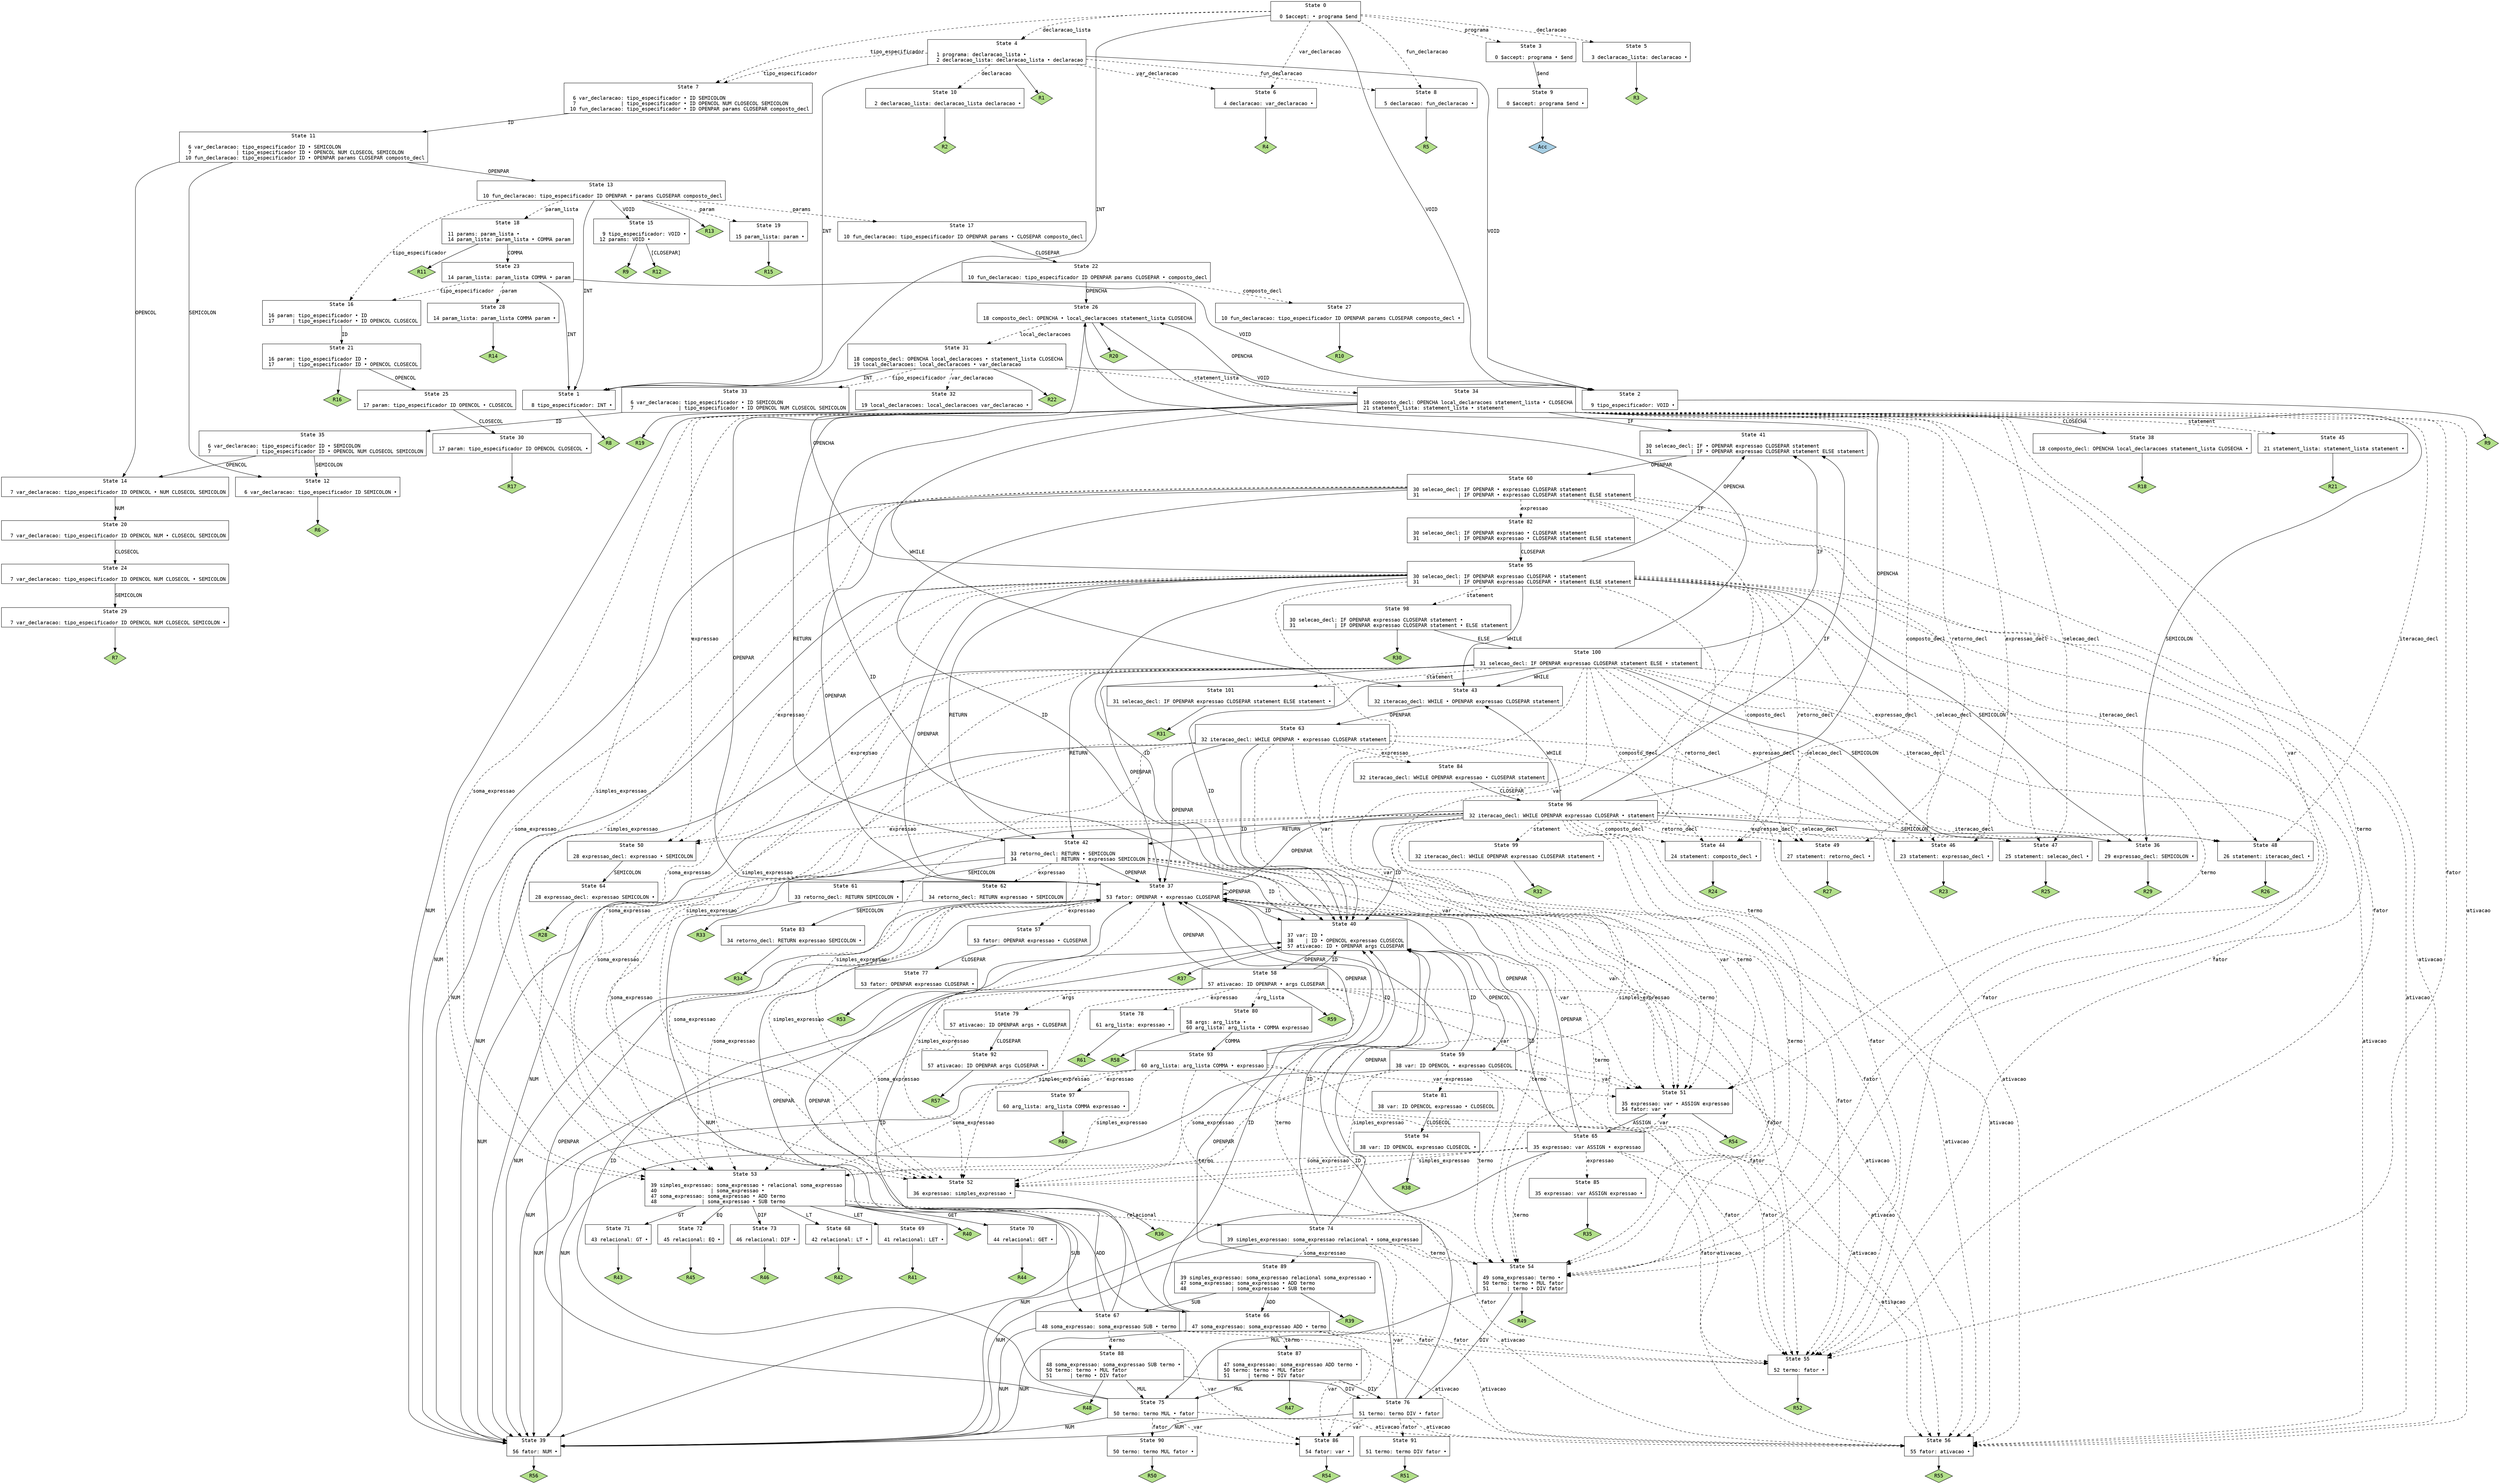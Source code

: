 // Generated by GNU Bison 3.8.2.
// Report bugs to <bug-bison@gnu.org>.
// Home page: <https://www.gnu.org/software/bison/>.

digraph "parser.y"
{
  node [fontname = courier, shape = box, colorscheme = paired6]
  edge [fontname = courier]

  0 [label="State 0\n\l  0 $accept: • programa $end\l"]
  0 -> 1 [style=solid label="INT"]
  0 -> 2 [style=solid label="VOID"]
  0 -> 3 [style=dashed label="programa"]
  0 -> 4 [style=dashed label="declaracao_lista"]
  0 -> 5 [style=dashed label="declaracao"]
  0 -> 6 [style=dashed label="var_declaracao"]
  0 -> 7 [style=dashed label="tipo_especificador"]
  0 -> 8 [style=dashed label="fun_declaracao"]
  1 [label="State 1\n\l  8 tipo_especificador: INT •\l"]
  1 -> "1R8" [style=solid]
 "1R8" [label="R8", fillcolor=3, shape=diamond, style=filled]
  2 [label="State 2\n\l  9 tipo_especificador: VOID •\l"]
  2 -> "2R9" [style=solid]
 "2R9" [label="R9", fillcolor=3, shape=diamond, style=filled]
  3 [label="State 3\n\l  0 $accept: programa • $end\l"]
  3 -> 9 [style=solid label="$end"]
  4 [label="State 4\n\l  1 programa: declaracao_lista •\l  2 declaracao_lista: declaracao_lista • declaracao\l"]
  4 -> 1 [style=solid label="INT"]
  4 -> 2 [style=solid label="VOID"]
  4 -> 10 [style=dashed label="declaracao"]
  4 -> 6 [style=dashed label="var_declaracao"]
  4 -> 7 [style=dashed label="tipo_especificador"]
  4 -> 8 [style=dashed label="fun_declaracao"]
  4 -> "4R1" [style=solid]
 "4R1" [label="R1", fillcolor=3, shape=diamond, style=filled]
  5 [label="State 5\n\l  3 declaracao_lista: declaracao •\l"]
  5 -> "5R3" [style=solid]
 "5R3" [label="R3", fillcolor=3, shape=diamond, style=filled]
  6 [label="State 6\n\l  4 declaracao: var_declaracao •\l"]
  6 -> "6R4" [style=solid]
 "6R4" [label="R4", fillcolor=3, shape=diamond, style=filled]
  7 [label="State 7\n\l  6 var_declaracao: tipo_especificador • ID SEMICOLON\l  7               | tipo_especificador • ID OPENCOL NUM CLOSECOL SEMICOLON\l 10 fun_declaracao: tipo_especificador • ID OPENPAR params CLOSEPAR composto_decl\l"]
  7 -> 11 [style=solid label="ID"]
  8 [label="State 8\n\l  5 declaracao: fun_declaracao •\l"]
  8 -> "8R5" [style=solid]
 "8R5" [label="R5", fillcolor=3, shape=diamond, style=filled]
  9 [label="State 9\n\l  0 $accept: programa $end •\l"]
  9 -> "9R0" [style=solid]
 "9R0" [label="Acc", fillcolor=1, shape=diamond, style=filled]
  10 [label="State 10\n\l  2 declaracao_lista: declaracao_lista declaracao •\l"]
  10 -> "10R2" [style=solid]
 "10R2" [label="R2", fillcolor=3, shape=diamond, style=filled]
  11 [label="State 11\n\l  6 var_declaracao: tipo_especificador ID • SEMICOLON\l  7               | tipo_especificador ID • OPENCOL NUM CLOSECOL SEMICOLON\l 10 fun_declaracao: tipo_especificador ID • OPENPAR params CLOSEPAR composto_decl\l"]
  11 -> 12 [style=solid label="SEMICOLON"]
  11 -> 13 [style=solid label="OPENPAR"]
  11 -> 14 [style=solid label="OPENCOL"]
  12 [label="State 12\n\l  6 var_declaracao: tipo_especificador ID SEMICOLON •\l"]
  12 -> "12R6" [style=solid]
 "12R6" [label="R6", fillcolor=3, shape=diamond, style=filled]
  13 [label="State 13\n\l 10 fun_declaracao: tipo_especificador ID OPENPAR • params CLOSEPAR composto_decl\l"]
  13 -> 1 [style=solid label="INT"]
  13 -> 15 [style=solid label="VOID"]
  13 -> 16 [style=dashed label="tipo_especificador"]
  13 -> 17 [style=dashed label="params"]
  13 -> 18 [style=dashed label="param_lista"]
  13 -> 19 [style=dashed label="param"]
  13 -> "13R13" [style=solid]
 "13R13" [label="R13", fillcolor=3, shape=diamond, style=filled]
  14 [label="State 14\n\l  7 var_declaracao: tipo_especificador ID OPENCOL • NUM CLOSECOL SEMICOLON\l"]
  14 -> 20 [style=solid label="NUM"]
  15 [label="State 15\n\l  9 tipo_especificador: VOID •\l 12 params: VOID •\l"]
  15 -> "15R9" [style=solid]
 "15R9" [label="R9", fillcolor=3, shape=diamond, style=filled]
  15 -> "15R12" [label="[CLOSEPAR]", style=solid]
 "15R12" [label="R12", fillcolor=3, shape=diamond, style=filled]
  16 [label="State 16\n\l 16 param: tipo_especificador • ID\l 17      | tipo_especificador • ID OPENCOL CLOSECOL\l"]
  16 -> 21 [style=solid label="ID"]
  17 [label="State 17\n\l 10 fun_declaracao: tipo_especificador ID OPENPAR params • CLOSEPAR composto_decl\l"]
  17 -> 22 [style=solid label="CLOSEPAR"]
  18 [label="State 18\n\l 11 params: param_lista •\l 14 param_lista: param_lista • COMMA param\l"]
  18 -> 23 [style=solid label="COMMA"]
  18 -> "18R11" [style=solid]
 "18R11" [label="R11", fillcolor=3, shape=diamond, style=filled]
  19 [label="State 19\n\l 15 param_lista: param •\l"]
  19 -> "19R15" [style=solid]
 "19R15" [label="R15", fillcolor=3, shape=diamond, style=filled]
  20 [label="State 20\n\l  7 var_declaracao: tipo_especificador ID OPENCOL NUM • CLOSECOL SEMICOLON\l"]
  20 -> 24 [style=solid label="CLOSECOL"]
  21 [label="State 21\n\l 16 param: tipo_especificador ID •\l 17      | tipo_especificador ID • OPENCOL CLOSECOL\l"]
  21 -> 25 [style=solid label="OPENCOL"]
  21 -> "21R16" [style=solid]
 "21R16" [label="R16", fillcolor=3, shape=diamond, style=filled]
  22 [label="State 22\n\l 10 fun_declaracao: tipo_especificador ID OPENPAR params CLOSEPAR • composto_decl\l"]
  22 -> 26 [style=solid label="OPENCHA"]
  22 -> 27 [style=dashed label="composto_decl"]
  23 [label="State 23\n\l 14 param_lista: param_lista COMMA • param\l"]
  23 -> 1 [style=solid label="INT"]
  23 -> 2 [style=solid label="VOID"]
  23 -> 16 [style=dashed label="tipo_especificador"]
  23 -> 28 [style=dashed label="param"]
  24 [label="State 24\n\l  7 var_declaracao: tipo_especificador ID OPENCOL NUM CLOSECOL • SEMICOLON\l"]
  24 -> 29 [style=solid label="SEMICOLON"]
  25 [label="State 25\n\l 17 param: tipo_especificador ID OPENCOL • CLOSECOL\l"]
  25 -> 30 [style=solid label="CLOSECOL"]
  26 [label="State 26\n\l 18 composto_decl: OPENCHA • local_declaracoes statement_lista CLOSECHA\l"]
  26 -> 31 [style=dashed label="local_declaracoes"]
  26 -> "26R20" [style=solid]
 "26R20" [label="R20", fillcolor=3, shape=diamond, style=filled]
  27 [label="State 27\n\l 10 fun_declaracao: tipo_especificador ID OPENPAR params CLOSEPAR composto_decl •\l"]
  27 -> "27R10" [style=solid]
 "27R10" [label="R10", fillcolor=3, shape=diamond, style=filled]
  28 [label="State 28\n\l 14 param_lista: param_lista COMMA param •\l"]
  28 -> "28R14" [style=solid]
 "28R14" [label="R14", fillcolor=3, shape=diamond, style=filled]
  29 [label="State 29\n\l  7 var_declaracao: tipo_especificador ID OPENCOL NUM CLOSECOL SEMICOLON •\l"]
  29 -> "29R7" [style=solid]
 "29R7" [label="R7", fillcolor=3, shape=diamond, style=filled]
  30 [label="State 30\n\l 17 param: tipo_especificador ID OPENCOL CLOSECOL •\l"]
  30 -> "30R17" [style=solid]
 "30R17" [label="R17", fillcolor=3, shape=diamond, style=filled]
  31 [label="State 31\n\l 18 composto_decl: OPENCHA local_declaracoes • statement_lista CLOSECHA\l 19 local_declaracoes: local_declaracoes • var_declaracao\l"]
  31 -> 1 [style=solid label="INT"]
  31 -> 2 [style=solid label="VOID"]
  31 -> 32 [style=dashed label="var_declaracao"]
  31 -> 33 [style=dashed label="tipo_especificador"]
  31 -> 34 [style=dashed label="statement_lista"]
  31 -> "31R22" [style=solid]
 "31R22" [label="R22", fillcolor=3, shape=diamond, style=filled]
  32 [label="State 32\n\l 19 local_declaracoes: local_declaracoes var_declaracao •\l"]
  32 -> "32R19" [style=solid]
 "32R19" [label="R19", fillcolor=3, shape=diamond, style=filled]
  33 [label="State 33\n\l  6 var_declaracao: tipo_especificador • ID SEMICOLON\l  7               | tipo_especificador • ID OPENCOL NUM CLOSECOL SEMICOLON\l"]
  33 -> 35 [style=solid label="ID"]
  34 [label="State 34\n\l 18 composto_decl: OPENCHA local_declaracoes statement_lista • CLOSECHA\l 21 statement_lista: statement_lista • statement\l"]
  34 -> 36 [style=solid label="SEMICOLON"]
  34 -> 37 [style=solid label="OPENPAR"]
  34 -> 26 [style=solid label="OPENCHA"]
  34 -> 38 [style=solid label="CLOSECHA"]
  34 -> 39 [style=solid label="NUM"]
  34 -> 40 [style=solid label="ID"]
  34 -> 41 [style=solid label="IF"]
  34 -> 42 [style=solid label="RETURN"]
  34 -> 43 [style=solid label="WHILE"]
  34 -> 44 [style=dashed label="composto_decl"]
  34 -> 45 [style=dashed label="statement"]
  34 -> 46 [style=dashed label="expressao_decl"]
  34 -> 47 [style=dashed label="selecao_decl"]
  34 -> 48 [style=dashed label="iteracao_decl"]
  34 -> 49 [style=dashed label="retorno_decl"]
  34 -> 50 [style=dashed label="expressao"]
  34 -> 51 [style=dashed label="var"]
  34 -> 52 [style=dashed label="simples_expressao"]
  34 -> 53 [style=dashed label="soma_expressao"]
  34 -> 54 [style=dashed label="termo"]
  34 -> 55 [style=dashed label="fator"]
  34 -> 56 [style=dashed label="ativacao"]
  35 [label="State 35\n\l  6 var_declaracao: tipo_especificador ID • SEMICOLON\l  7               | tipo_especificador ID • OPENCOL NUM CLOSECOL SEMICOLON\l"]
  35 -> 12 [style=solid label="SEMICOLON"]
  35 -> 14 [style=solid label="OPENCOL"]
  36 [label="State 36\n\l 29 expressao_decl: SEMICOLON •\l"]
  36 -> "36R29" [style=solid]
 "36R29" [label="R29", fillcolor=3, shape=diamond, style=filled]
  37 [label="State 37\n\l 53 fator: OPENPAR • expressao CLOSEPAR\l"]
  37 -> 37 [style=solid label="OPENPAR"]
  37 -> 39 [style=solid label="NUM"]
  37 -> 40 [style=solid label="ID"]
  37 -> 57 [style=dashed label="expressao"]
  37 -> 51 [style=dashed label="var"]
  37 -> 52 [style=dashed label="simples_expressao"]
  37 -> 53 [style=dashed label="soma_expressao"]
  37 -> 54 [style=dashed label="termo"]
  37 -> 55 [style=dashed label="fator"]
  37 -> 56 [style=dashed label="ativacao"]
  38 [label="State 38\n\l 18 composto_decl: OPENCHA local_declaracoes statement_lista CLOSECHA •\l"]
  38 -> "38R18" [style=solid]
 "38R18" [label="R18", fillcolor=3, shape=diamond, style=filled]
  39 [label="State 39\n\l 56 fator: NUM •\l"]
  39 -> "39R56" [style=solid]
 "39R56" [label="R56", fillcolor=3, shape=diamond, style=filled]
  40 [label="State 40\n\l 37 var: ID •\l 38    | ID • OPENCOL expressao CLOSECOL\l 57 ativacao: ID • OPENPAR args CLOSEPAR\l"]
  40 -> 58 [style=solid label="OPENPAR"]
  40 -> 59 [style=solid label="OPENCOL"]
  40 -> "40R37" [style=solid]
 "40R37" [label="R37", fillcolor=3, shape=diamond, style=filled]
  41 [label="State 41\n\l 30 selecao_decl: IF • OPENPAR expressao CLOSEPAR statement\l 31             | IF • OPENPAR expressao CLOSEPAR statement ELSE statement\l"]
  41 -> 60 [style=solid label="OPENPAR"]
  42 [label="State 42\n\l 33 retorno_decl: RETURN • SEMICOLON\l 34             | RETURN • expressao SEMICOLON\l"]
  42 -> 61 [style=solid label="SEMICOLON"]
  42 -> 37 [style=solid label="OPENPAR"]
  42 -> 39 [style=solid label="NUM"]
  42 -> 40 [style=solid label="ID"]
  42 -> 62 [style=dashed label="expressao"]
  42 -> 51 [style=dashed label="var"]
  42 -> 52 [style=dashed label="simples_expressao"]
  42 -> 53 [style=dashed label="soma_expressao"]
  42 -> 54 [style=dashed label="termo"]
  42 -> 55 [style=dashed label="fator"]
  42 -> 56 [style=dashed label="ativacao"]
  43 [label="State 43\n\l 32 iteracao_decl: WHILE • OPENPAR expressao CLOSEPAR statement\l"]
  43 -> 63 [style=solid label="OPENPAR"]
  44 [label="State 44\n\l 24 statement: composto_decl •\l"]
  44 -> "44R24" [style=solid]
 "44R24" [label="R24", fillcolor=3, shape=diamond, style=filled]
  45 [label="State 45\n\l 21 statement_lista: statement_lista statement •\l"]
  45 -> "45R21" [style=solid]
 "45R21" [label="R21", fillcolor=3, shape=diamond, style=filled]
  46 [label="State 46\n\l 23 statement: expressao_decl •\l"]
  46 -> "46R23" [style=solid]
 "46R23" [label="R23", fillcolor=3, shape=diamond, style=filled]
  47 [label="State 47\n\l 25 statement: selecao_decl •\l"]
  47 -> "47R25" [style=solid]
 "47R25" [label="R25", fillcolor=3, shape=diamond, style=filled]
  48 [label="State 48\n\l 26 statement: iteracao_decl •\l"]
  48 -> "48R26" [style=solid]
 "48R26" [label="R26", fillcolor=3, shape=diamond, style=filled]
  49 [label="State 49\n\l 27 statement: retorno_decl •\l"]
  49 -> "49R27" [style=solid]
 "49R27" [label="R27", fillcolor=3, shape=diamond, style=filled]
  50 [label="State 50\n\l 28 expressao_decl: expressao • SEMICOLON\l"]
  50 -> 64 [style=solid label="SEMICOLON"]
  51 [label="State 51\n\l 35 expressao: var • ASSIGN expressao\l 54 fator: var •\l"]
  51 -> 65 [style=solid label="ASSIGN"]
  51 -> "51R54" [style=solid]
 "51R54" [label="R54", fillcolor=3, shape=diamond, style=filled]
  52 [label="State 52\n\l 36 expressao: simples_expressao •\l"]
  52 -> "52R36" [style=solid]
 "52R36" [label="R36", fillcolor=3, shape=diamond, style=filled]
  53 [label="State 53\n\l 39 simples_expressao: soma_expressao • relacional soma_expressao\l 40                  | soma_expressao •\l 47 soma_expressao: soma_expressao • ADD termo\l 48               | soma_expressao • SUB termo\l"]
  53 -> 66 [style=solid label="ADD"]
  53 -> 67 [style=solid label="SUB"]
  53 -> 68 [style=solid label="LT"]
  53 -> 69 [style=solid label="LET"]
  53 -> 70 [style=solid label="GET"]
  53 -> 71 [style=solid label="GT"]
  53 -> 72 [style=solid label="EQ"]
  53 -> 73 [style=solid label="DIF"]
  53 -> 74 [style=dashed label="relacional"]
  53 -> "53R40" [style=solid]
 "53R40" [label="R40", fillcolor=3, shape=diamond, style=filled]
  54 [label="State 54\n\l 49 soma_expressao: termo •\l 50 termo: termo • MUL fator\l 51      | termo • DIV fator\l"]
  54 -> 75 [style=solid label="MUL"]
  54 -> 76 [style=solid label="DIV"]
  54 -> "54R49" [style=solid]
 "54R49" [label="R49", fillcolor=3, shape=diamond, style=filled]
  55 [label="State 55\n\l 52 termo: fator •\l"]
  55 -> "55R52" [style=solid]
 "55R52" [label="R52", fillcolor=3, shape=diamond, style=filled]
  56 [label="State 56\n\l 55 fator: ativacao •\l"]
  56 -> "56R55" [style=solid]
 "56R55" [label="R55", fillcolor=3, shape=diamond, style=filled]
  57 [label="State 57\n\l 53 fator: OPENPAR expressao • CLOSEPAR\l"]
  57 -> 77 [style=solid label="CLOSEPAR"]
  58 [label="State 58\n\l 57 ativacao: ID OPENPAR • args CLOSEPAR\l"]
  58 -> 37 [style=solid label="OPENPAR"]
  58 -> 39 [style=solid label="NUM"]
  58 -> 40 [style=solid label="ID"]
  58 -> 78 [style=dashed label="expressao"]
  58 -> 51 [style=dashed label="var"]
  58 -> 52 [style=dashed label="simples_expressao"]
  58 -> 53 [style=dashed label="soma_expressao"]
  58 -> 54 [style=dashed label="termo"]
  58 -> 55 [style=dashed label="fator"]
  58 -> 56 [style=dashed label="ativacao"]
  58 -> 79 [style=dashed label="args"]
  58 -> 80 [style=dashed label="arg_lista"]
  58 -> "58R59" [style=solid]
 "58R59" [label="R59", fillcolor=3, shape=diamond, style=filled]
  59 [label="State 59\n\l 38 var: ID OPENCOL • expressao CLOSECOL\l"]
  59 -> 37 [style=solid label="OPENPAR"]
  59 -> 39 [style=solid label="NUM"]
  59 -> 40 [style=solid label="ID"]
  59 -> 81 [style=dashed label="expressao"]
  59 -> 51 [style=dashed label="var"]
  59 -> 52 [style=dashed label="simples_expressao"]
  59 -> 53 [style=dashed label="soma_expressao"]
  59 -> 54 [style=dashed label="termo"]
  59 -> 55 [style=dashed label="fator"]
  59 -> 56 [style=dashed label="ativacao"]
  60 [label="State 60\n\l 30 selecao_decl: IF OPENPAR • expressao CLOSEPAR statement\l 31             | IF OPENPAR • expressao CLOSEPAR statement ELSE statement\l"]
  60 -> 37 [style=solid label="OPENPAR"]
  60 -> 39 [style=solid label="NUM"]
  60 -> 40 [style=solid label="ID"]
  60 -> 82 [style=dashed label="expressao"]
  60 -> 51 [style=dashed label="var"]
  60 -> 52 [style=dashed label="simples_expressao"]
  60 -> 53 [style=dashed label="soma_expressao"]
  60 -> 54 [style=dashed label="termo"]
  60 -> 55 [style=dashed label="fator"]
  60 -> 56 [style=dashed label="ativacao"]
  61 [label="State 61\n\l 33 retorno_decl: RETURN SEMICOLON •\l"]
  61 -> "61R33" [style=solid]
 "61R33" [label="R33", fillcolor=3, shape=diamond, style=filled]
  62 [label="State 62\n\l 34 retorno_decl: RETURN expressao • SEMICOLON\l"]
  62 -> 83 [style=solid label="SEMICOLON"]
  63 [label="State 63\n\l 32 iteracao_decl: WHILE OPENPAR • expressao CLOSEPAR statement\l"]
  63 -> 37 [style=solid label="OPENPAR"]
  63 -> 39 [style=solid label="NUM"]
  63 -> 40 [style=solid label="ID"]
  63 -> 84 [style=dashed label="expressao"]
  63 -> 51 [style=dashed label="var"]
  63 -> 52 [style=dashed label="simples_expressao"]
  63 -> 53 [style=dashed label="soma_expressao"]
  63 -> 54 [style=dashed label="termo"]
  63 -> 55 [style=dashed label="fator"]
  63 -> 56 [style=dashed label="ativacao"]
  64 [label="State 64\n\l 28 expressao_decl: expressao SEMICOLON •\l"]
  64 -> "64R28" [style=solid]
 "64R28" [label="R28", fillcolor=3, shape=diamond, style=filled]
  65 [label="State 65\n\l 35 expressao: var ASSIGN • expressao\l"]
  65 -> 37 [style=solid label="OPENPAR"]
  65 -> 39 [style=solid label="NUM"]
  65 -> 40 [style=solid label="ID"]
  65 -> 85 [style=dashed label="expressao"]
  65 -> 51 [style=dashed label="var"]
  65 -> 52 [style=dashed label="simples_expressao"]
  65 -> 53 [style=dashed label="soma_expressao"]
  65 -> 54 [style=dashed label="termo"]
  65 -> 55 [style=dashed label="fator"]
  65 -> 56 [style=dashed label="ativacao"]
  66 [label="State 66\n\l 47 soma_expressao: soma_expressao ADD • termo\l"]
  66 -> 37 [style=solid label="OPENPAR"]
  66 -> 39 [style=solid label="NUM"]
  66 -> 40 [style=solid label="ID"]
  66 -> 86 [style=dashed label="var"]
  66 -> 87 [style=dashed label="termo"]
  66 -> 55 [style=dashed label="fator"]
  66 -> 56 [style=dashed label="ativacao"]
  67 [label="State 67\n\l 48 soma_expressao: soma_expressao SUB • termo\l"]
  67 -> 37 [style=solid label="OPENPAR"]
  67 -> 39 [style=solid label="NUM"]
  67 -> 40 [style=solid label="ID"]
  67 -> 86 [style=dashed label="var"]
  67 -> 88 [style=dashed label="termo"]
  67 -> 55 [style=dashed label="fator"]
  67 -> 56 [style=dashed label="ativacao"]
  68 [label="State 68\n\l 42 relacional: LT •\l"]
  68 -> "68R42" [style=solid]
 "68R42" [label="R42", fillcolor=3, shape=diamond, style=filled]
  69 [label="State 69\n\l 41 relacional: LET •\l"]
  69 -> "69R41" [style=solid]
 "69R41" [label="R41", fillcolor=3, shape=diamond, style=filled]
  70 [label="State 70\n\l 44 relacional: GET •\l"]
  70 -> "70R44" [style=solid]
 "70R44" [label="R44", fillcolor=3, shape=diamond, style=filled]
  71 [label="State 71\n\l 43 relacional: GT •\l"]
  71 -> "71R43" [style=solid]
 "71R43" [label="R43", fillcolor=3, shape=diamond, style=filled]
  72 [label="State 72\n\l 45 relacional: EQ •\l"]
  72 -> "72R45" [style=solid]
 "72R45" [label="R45", fillcolor=3, shape=diamond, style=filled]
  73 [label="State 73\n\l 46 relacional: DIF •\l"]
  73 -> "73R46" [style=solid]
 "73R46" [label="R46", fillcolor=3, shape=diamond, style=filled]
  74 [label="State 74\n\l 39 simples_expressao: soma_expressao relacional • soma_expressao\l"]
  74 -> 37 [style=solid label="OPENPAR"]
  74 -> 39 [style=solid label="NUM"]
  74 -> 40 [style=solid label="ID"]
  74 -> 86 [style=dashed label="var"]
  74 -> 89 [style=dashed label="soma_expressao"]
  74 -> 54 [style=dashed label="termo"]
  74 -> 55 [style=dashed label="fator"]
  74 -> 56 [style=dashed label="ativacao"]
  75 [label="State 75\n\l 50 termo: termo MUL • fator\l"]
  75 -> 37 [style=solid label="OPENPAR"]
  75 -> 39 [style=solid label="NUM"]
  75 -> 40 [style=solid label="ID"]
  75 -> 86 [style=dashed label="var"]
  75 -> 90 [style=dashed label="fator"]
  75 -> 56 [style=dashed label="ativacao"]
  76 [label="State 76\n\l 51 termo: termo DIV • fator\l"]
  76 -> 37 [style=solid label="OPENPAR"]
  76 -> 39 [style=solid label="NUM"]
  76 -> 40 [style=solid label="ID"]
  76 -> 86 [style=dashed label="var"]
  76 -> 91 [style=dashed label="fator"]
  76 -> 56 [style=dashed label="ativacao"]
  77 [label="State 77\n\l 53 fator: OPENPAR expressao CLOSEPAR •\l"]
  77 -> "77R53" [style=solid]
 "77R53" [label="R53", fillcolor=3, shape=diamond, style=filled]
  78 [label="State 78\n\l 61 arg_lista: expressao •\l"]
  78 -> "78R61" [style=solid]
 "78R61" [label="R61", fillcolor=3, shape=diamond, style=filled]
  79 [label="State 79\n\l 57 ativacao: ID OPENPAR args • CLOSEPAR\l"]
  79 -> 92 [style=solid label="CLOSEPAR"]
  80 [label="State 80\n\l 58 args: arg_lista •\l 60 arg_lista: arg_lista • COMMA expressao\l"]
  80 -> 93 [style=solid label="COMMA"]
  80 -> "80R58" [style=solid]
 "80R58" [label="R58", fillcolor=3, shape=diamond, style=filled]
  81 [label="State 81\n\l 38 var: ID OPENCOL expressao • CLOSECOL\l"]
  81 -> 94 [style=solid label="CLOSECOL"]
  82 [label="State 82\n\l 30 selecao_decl: IF OPENPAR expressao • CLOSEPAR statement\l 31             | IF OPENPAR expressao • CLOSEPAR statement ELSE statement\l"]
  82 -> 95 [style=solid label="CLOSEPAR"]
  83 [label="State 83\n\l 34 retorno_decl: RETURN expressao SEMICOLON •\l"]
  83 -> "83R34" [style=solid]
 "83R34" [label="R34", fillcolor=3, shape=diamond, style=filled]
  84 [label="State 84\n\l 32 iteracao_decl: WHILE OPENPAR expressao • CLOSEPAR statement\l"]
  84 -> 96 [style=solid label="CLOSEPAR"]
  85 [label="State 85\n\l 35 expressao: var ASSIGN expressao •\l"]
  85 -> "85R35" [style=solid]
 "85R35" [label="R35", fillcolor=3, shape=diamond, style=filled]
  86 [label="State 86\n\l 54 fator: var •\l"]
  86 -> "86R54" [style=solid]
 "86R54" [label="R54", fillcolor=3, shape=diamond, style=filled]
  87 [label="State 87\n\l 47 soma_expressao: soma_expressao ADD termo •\l 50 termo: termo • MUL fator\l 51      | termo • DIV fator\l"]
  87 -> 75 [style=solid label="MUL"]
  87 -> 76 [style=solid label="DIV"]
  87 -> "87R47" [style=solid]
 "87R47" [label="R47", fillcolor=3, shape=diamond, style=filled]
  88 [label="State 88\n\l 48 soma_expressao: soma_expressao SUB termo •\l 50 termo: termo • MUL fator\l 51      | termo • DIV fator\l"]
  88 -> 75 [style=solid label="MUL"]
  88 -> 76 [style=solid label="DIV"]
  88 -> "88R48" [style=solid]
 "88R48" [label="R48", fillcolor=3, shape=diamond, style=filled]
  89 [label="State 89\n\l 39 simples_expressao: soma_expressao relacional soma_expressao •\l 47 soma_expressao: soma_expressao • ADD termo\l 48               | soma_expressao • SUB termo\l"]
  89 -> 66 [style=solid label="ADD"]
  89 -> 67 [style=solid label="SUB"]
  89 -> "89R39" [style=solid]
 "89R39" [label="R39", fillcolor=3, shape=diamond, style=filled]
  90 [label="State 90\n\l 50 termo: termo MUL fator •\l"]
  90 -> "90R50" [style=solid]
 "90R50" [label="R50", fillcolor=3, shape=diamond, style=filled]
  91 [label="State 91\n\l 51 termo: termo DIV fator •\l"]
  91 -> "91R51" [style=solid]
 "91R51" [label="R51", fillcolor=3, shape=diamond, style=filled]
  92 [label="State 92\n\l 57 ativacao: ID OPENPAR args CLOSEPAR •\l"]
  92 -> "92R57" [style=solid]
 "92R57" [label="R57", fillcolor=3, shape=diamond, style=filled]
  93 [label="State 93\n\l 60 arg_lista: arg_lista COMMA • expressao\l"]
  93 -> 37 [style=solid label="OPENPAR"]
  93 -> 39 [style=solid label="NUM"]
  93 -> 40 [style=solid label="ID"]
  93 -> 97 [style=dashed label="expressao"]
  93 -> 51 [style=dashed label="var"]
  93 -> 52 [style=dashed label="simples_expressao"]
  93 -> 53 [style=dashed label="soma_expressao"]
  93 -> 54 [style=dashed label="termo"]
  93 -> 55 [style=dashed label="fator"]
  93 -> 56 [style=dashed label="ativacao"]
  94 [label="State 94\n\l 38 var: ID OPENCOL expressao CLOSECOL •\l"]
  94 -> "94R38" [style=solid]
 "94R38" [label="R38", fillcolor=3, shape=diamond, style=filled]
  95 [label="State 95\n\l 30 selecao_decl: IF OPENPAR expressao CLOSEPAR • statement\l 31             | IF OPENPAR expressao CLOSEPAR • statement ELSE statement\l"]
  95 -> 36 [style=solid label="SEMICOLON"]
  95 -> 37 [style=solid label="OPENPAR"]
  95 -> 26 [style=solid label="OPENCHA"]
  95 -> 39 [style=solid label="NUM"]
  95 -> 40 [style=solid label="ID"]
  95 -> 41 [style=solid label="IF"]
  95 -> 42 [style=solid label="RETURN"]
  95 -> 43 [style=solid label="WHILE"]
  95 -> 44 [style=dashed label="composto_decl"]
  95 -> 98 [style=dashed label="statement"]
  95 -> 46 [style=dashed label="expressao_decl"]
  95 -> 47 [style=dashed label="selecao_decl"]
  95 -> 48 [style=dashed label="iteracao_decl"]
  95 -> 49 [style=dashed label="retorno_decl"]
  95 -> 50 [style=dashed label="expressao"]
  95 -> 51 [style=dashed label="var"]
  95 -> 52 [style=dashed label="simples_expressao"]
  95 -> 53 [style=dashed label="soma_expressao"]
  95 -> 54 [style=dashed label="termo"]
  95 -> 55 [style=dashed label="fator"]
  95 -> 56 [style=dashed label="ativacao"]
  96 [label="State 96\n\l 32 iteracao_decl: WHILE OPENPAR expressao CLOSEPAR • statement\l"]
  96 -> 36 [style=solid label="SEMICOLON"]
  96 -> 37 [style=solid label="OPENPAR"]
  96 -> 26 [style=solid label="OPENCHA"]
  96 -> 39 [style=solid label="NUM"]
  96 -> 40 [style=solid label="ID"]
  96 -> 41 [style=solid label="IF"]
  96 -> 42 [style=solid label="RETURN"]
  96 -> 43 [style=solid label="WHILE"]
  96 -> 44 [style=dashed label="composto_decl"]
  96 -> 99 [style=dashed label="statement"]
  96 -> 46 [style=dashed label="expressao_decl"]
  96 -> 47 [style=dashed label="selecao_decl"]
  96 -> 48 [style=dashed label="iteracao_decl"]
  96 -> 49 [style=dashed label="retorno_decl"]
  96 -> 50 [style=dashed label="expressao"]
  96 -> 51 [style=dashed label="var"]
  96 -> 52 [style=dashed label="simples_expressao"]
  96 -> 53 [style=dashed label="soma_expressao"]
  96 -> 54 [style=dashed label="termo"]
  96 -> 55 [style=dashed label="fator"]
  96 -> 56 [style=dashed label="ativacao"]
  97 [label="State 97\n\l 60 arg_lista: arg_lista COMMA expressao •\l"]
  97 -> "97R60" [style=solid]
 "97R60" [label="R60", fillcolor=3, shape=diamond, style=filled]
  98 [label="State 98\n\l 30 selecao_decl: IF OPENPAR expressao CLOSEPAR statement •\l 31             | IF OPENPAR expressao CLOSEPAR statement • ELSE statement\l"]
  98 -> 100 [style=solid label="ELSE"]
  98 -> "98R30" [style=solid]
 "98R30" [label="R30", fillcolor=3, shape=diamond, style=filled]
  99 [label="State 99\n\l 32 iteracao_decl: WHILE OPENPAR expressao CLOSEPAR statement •\l"]
  99 -> "99R32" [style=solid]
 "99R32" [label="R32", fillcolor=3, shape=diamond, style=filled]
  100 [label="State 100\n\l 31 selecao_decl: IF OPENPAR expressao CLOSEPAR statement ELSE • statement\l"]
  100 -> 36 [style=solid label="SEMICOLON"]
  100 -> 37 [style=solid label="OPENPAR"]
  100 -> 26 [style=solid label="OPENCHA"]
  100 -> 39 [style=solid label="NUM"]
  100 -> 40 [style=solid label="ID"]
  100 -> 41 [style=solid label="IF"]
  100 -> 42 [style=solid label="RETURN"]
  100 -> 43 [style=solid label="WHILE"]
  100 -> 44 [style=dashed label="composto_decl"]
  100 -> 101 [style=dashed label="statement"]
  100 -> 46 [style=dashed label="expressao_decl"]
  100 -> 47 [style=dashed label="selecao_decl"]
  100 -> 48 [style=dashed label="iteracao_decl"]
  100 -> 49 [style=dashed label="retorno_decl"]
  100 -> 50 [style=dashed label="expressao"]
  100 -> 51 [style=dashed label="var"]
  100 -> 52 [style=dashed label="simples_expressao"]
  100 -> 53 [style=dashed label="soma_expressao"]
  100 -> 54 [style=dashed label="termo"]
  100 -> 55 [style=dashed label="fator"]
  100 -> 56 [style=dashed label="ativacao"]
  101 [label="State 101\n\l 31 selecao_decl: IF OPENPAR expressao CLOSEPAR statement ELSE statement •\l"]
  101 -> "101R31" [style=solid]
 "101R31" [label="R31", fillcolor=3, shape=diamond, style=filled]
}
